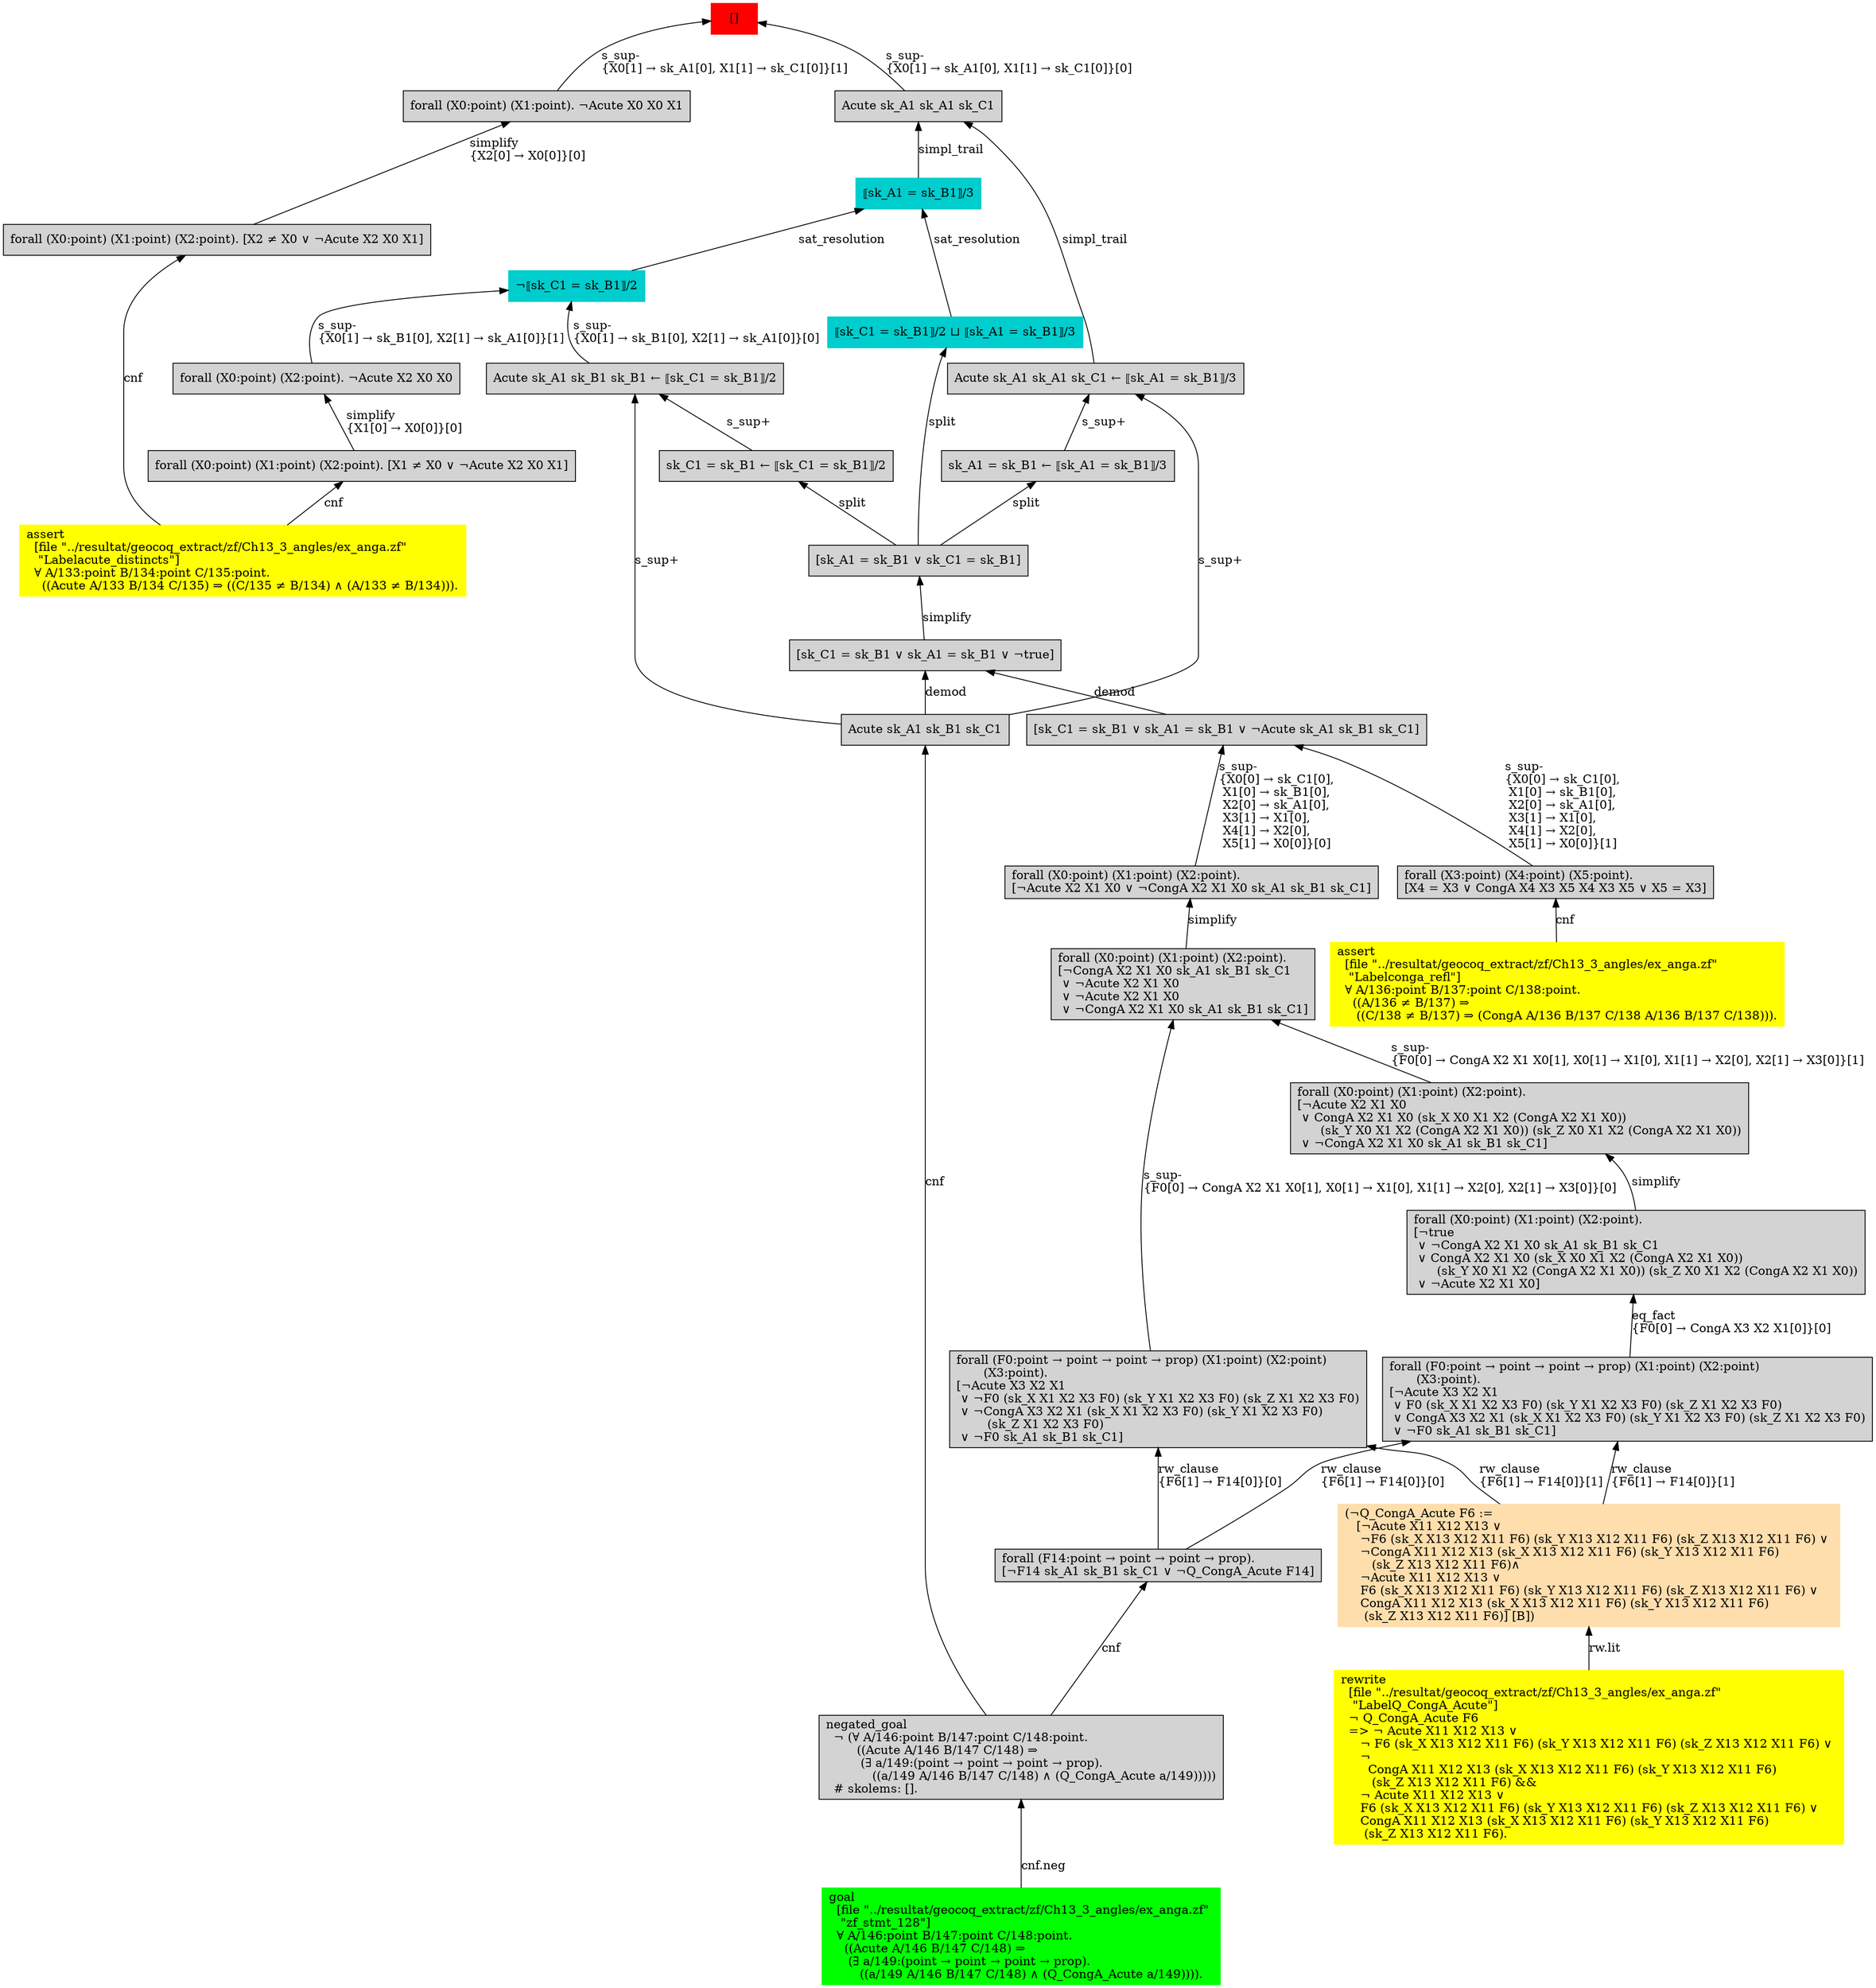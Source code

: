 digraph "unsat_graph" {
  vertex_0 [color=red, label="[]", shape=box, style=filled];
  vertex_0 -> vertex_1 [label="s_sup-\l\{X0[1] → sk_A1[0], X1[1] → sk_C1[0]\}[1]\l", dir="back"];
  vertex_1 [shape=box, label="forall (X0:point) (X1:point). ¬Acute X0 X0 X1\l", style=filled];
  vertex_1 -> vertex_2 [label="simplify\l\{X2[0] → X0[0]\}[0]\l", dir="back"];
  vertex_2 [shape=box, label="forall (X0:point) (X1:point) (X2:point). [X2 ≠ X0 ∨ ¬Acute X2 X0 X1]\l", style=filled];
  vertex_2 -> vertex_3 [label="cnf", dir="back"];
  vertex_3 [color=yellow, shape=box, label="assert\l  [file \"../resultat/geocoq_extract/zf/Ch13_3_angles/ex_anga.zf\" \l   \"Labelacute_distincts\"]\l  ∀ A/133:point B/134:point C/135:point.\l    ((Acute A/133 B/134 C/135) ⇒ ((C/135 ≠ B/134) ∧ (A/133 ≠ B/134))).\l", style=filled];
  vertex_0 -> vertex_4 [label="s_sup-\l\{X0[1] → sk_A1[0], X1[1] → sk_C1[0]\}[0]\l", dir="back"];
  vertex_4 [shape=box, label="Acute sk_A1 sk_A1 sk_C1\l", style=filled];
  vertex_4 -> vertex_5 [label="simpl_trail", dir="back"];
  vertex_5 [color=cyan3, shape=box, label="⟦sk_A1 = sk_B1⟧/3\l", style=filled];
  vertex_5 -> vertex_6 [label="sat_resolution", dir="back"];
  vertex_6 [color=cyan3, shape=box, label="¬⟦sk_C1 = sk_B1⟧/2\l", style=filled];
  vertex_6 -> vertex_7 [label="s_sup-\l\{X0[1] → sk_B1[0], X2[1] → sk_A1[0]\}[1]\l", dir="back"];
  vertex_7 [shape=box, label="forall (X0:point) (X2:point). ¬Acute X2 X0 X0\l", style=filled];
  vertex_7 -> vertex_8 [label="simplify\l\{X1[0] → X0[0]\}[0]\l", dir="back"];
  vertex_8 [shape=box, label="forall (X0:point) (X1:point) (X2:point). [X1 ≠ X0 ∨ ¬Acute X2 X0 X1]\l", style=filled];
  vertex_8 -> vertex_3 [label="cnf", dir="back"];
  vertex_6 -> vertex_9 [label="s_sup-\l\{X0[1] → sk_B1[0], X2[1] → sk_A1[0]\}[0]\l", dir="back"];
  vertex_9 [shape=box, label="Acute sk_A1 sk_B1 sk_B1 ← ⟦sk_C1 = sk_B1⟧/2\l", style=filled];
  vertex_9 -> vertex_10 [label="s_sup+\l", dir="back"];
  vertex_10 [shape=box, label="Acute sk_A1 sk_B1 sk_C1\l", style=filled];
  vertex_10 -> vertex_11 [label="cnf", dir="back"];
  vertex_11 [shape=box, label="negated_goal\l  ¬ (∀ A/146:point B/147:point C/148:point.\l        ((Acute A/146 B/147 C/148) ⇒\l         (∃ a/149:(point → point → point → prop).\l            ((a/149 A/146 B/147 C/148) ∧ (Q_CongA_Acute a/149)))))\l  # skolems: [].\l", style=filled];
  vertex_11 -> vertex_12 [label="cnf.neg", dir="back"];
  vertex_12 [color=green, shape=box, label="goal\l  [file \"../resultat/geocoq_extract/zf/Ch13_3_angles/ex_anga.zf\" \l   \"zf_stmt_128\"]\l  ∀ A/146:point B/147:point C/148:point.\l    ((Acute A/146 B/147 C/148) ⇒\l     (∃ a/149:(point → point → point → prop).\l        ((a/149 A/146 B/147 C/148) ∧ (Q_CongA_Acute a/149)))).\l", style=filled];
  vertex_9 -> vertex_13 [label="s_sup+\l", dir="back"];
  vertex_13 [shape=box, label="sk_C1 = sk_B1 ← ⟦sk_C1 = sk_B1⟧/2\l", style=filled];
  vertex_13 -> vertex_14 [label="split", dir="back"];
  vertex_14 [shape=box, label="[sk_A1 = sk_B1 ∨ sk_C1 = sk_B1]\l", style=filled];
  vertex_14 -> vertex_15 [label="simplify", dir="back"];
  vertex_15 [shape=box, label="[sk_C1 = sk_B1 ∨ sk_A1 = sk_B1 ∨ ¬true]\l", style=filled];
  vertex_15 -> vertex_10 [label="demod", dir="back"];
  vertex_15 -> vertex_16 [label="demod", dir="back"];
  vertex_16 [shape=box, label="[sk_C1 = sk_B1 ∨ sk_A1 = sk_B1 ∨ ¬Acute sk_A1 sk_B1 sk_C1]\l", style=filled];
  vertex_16 -> vertex_17 [label="s_sup-\l\{X0[0] → sk_C1[0], \l X1[0] → sk_B1[0], \l X2[0] → sk_A1[0], \l X3[1] → X1[0], \l X4[1] → X2[0], \l X5[1] → X0[0]\}[0]\l", dir="back"];
  vertex_17 [shape=box, label="forall (X0:point) (X1:point) (X2:point).\l[¬Acute X2 X1 X0 ∨ ¬CongA X2 X1 X0 sk_A1 sk_B1 sk_C1]\l", style=filled];
  vertex_17 -> vertex_18 [label="simplify", dir="back"];
  vertex_18 [shape=box, label="forall (X0:point) (X1:point) (X2:point).\l[¬CongA X2 X1 X0 sk_A1 sk_B1 sk_C1\l ∨ ¬Acute X2 X1 X0\l ∨ ¬Acute X2 X1 X0\l ∨ ¬CongA X2 X1 X0 sk_A1 sk_B1 sk_C1]\l", style=filled];
  vertex_18 -> vertex_19 [label="s_sup-\l\{F0[0] → CongA X2 X1 X0[1], X0[1] → X1[0], X1[1] → X2[0], X2[1] → X3[0]\}[0]\l", dir="back"];
  vertex_19 [shape=box, label="forall (F0:point → point → point → prop) (X1:point) (X2:point) \l       (X3:point).\l[¬Acute X3 X2 X1\l ∨ ¬F0 (sk_X X1 X2 X3 F0) (sk_Y X1 X2 X3 F0) (sk_Z X1 X2 X3 F0)\l ∨ ¬CongA X3 X2 X1 (sk_X X1 X2 X3 F0) (sk_Y X1 X2 X3 F0) \l        (sk_Z X1 X2 X3 F0)\l ∨ ¬F0 sk_A1 sk_B1 sk_C1]\l", style=filled];
  vertex_19 -> vertex_20 [label="rw_clause\l\{F6[1] → F14[0]\}[1]\l", dir="back"];
  vertex_20 [color=navajowhite, shape=box, label="(¬Q_CongA_Acute F6 :=\l   [¬Acute X11 X12 X13 ∨ \l    ¬F6 (sk_X X13 X12 X11 F6) (sk_Y X13 X12 X11 F6) (sk_Z X13 X12 X11 F6) ∨ \l    ¬CongA X11 X12 X13 (sk_X X13 X12 X11 F6) (sk_Y X13 X12 X11 F6) \l       (sk_Z X13 X12 X11 F6)∧\l    ¬Acute X11 X12 X13 ∨ \l    F6 (sk_X X13 X12 X11 F6) (sk_Y X13 X12 X11 F6) (sk_Z X13 X12 X11 F6) ∨ \l    CongA X11 X12 X13 (sk_X X13 X12 X11 F6) (sk_Y X13 X12 X11 F6) \l     (sk_Z X13 X12 X11 F6)] [B])\l", style=filled];
  vertex_20 -> vertex_21 [label="rw.lit", dir="back"];
  vertex_21 [color=yellow, shape=box, label="rewrite\l  [file \"../resultat/geocoq_extract/zf/Ch13_3_angles/ex_anga.zf\" \l   \"LabelQ_CongA_Acute\"]\l  ¬ Q_CongA_Acute F6\l  =\> ¬ Acute X11 X12 X13 ∨ \l     ¬ F6 (sk_X X13 X12 X11 F6) (sk_Y X13 X12 X11 F6) (sk_Z X13 X12 X11 F6) ∨ \l     ¬\l       CongA X11 X12 X13 (sk_X X13 X12 X11 F6) (sk_Y X13 X12 X11 F6) \l        (sk_Z X13 X12 X11 F6) && \l     ¬ Acute X11 X12 X13 ∨ \l     F6 (sk_X X13 X12 X11 F6) (sk_Y X13 X12 X11 F6) (sk_Z X13 X12 X11 F6) ∨ \l     CongA X11 X12 X13 (sk_X X13 X12 X11 F6) (sk_Y X13 X12 X11 F6) \l      (sk_Z X13 X12 X11 F6).\l", style=filled];
  vertex_19 -> vertex_22 [label="rw_clause\l\{F6[1] → F14[0]\}[0]\l", dir="back"];
  vertex_22 [shape=box, label="forall (F14:point → point → point → prop).\l[¬F14 sk_A1 sk_B1 sk_C1 ∨ ¬Q_CongA_Acute F14]\l", style=filled];
  vertex_22 -> vertex_11 [label="cnf", dir="back"];
  vertex_18 -> vertex_23 [label="s_sup-\l\{F0[0] → CongA X2 X1 X0[1], X0[1] → X1[0], X1[1] → X2[0], X2[1] → X3[0]\}[1]\l", dir="back"];
  vertex_23 [shape=box, label="forall (X0:point) (X1:point) (X2:point).\l[¬Acute X2 X1 X0\l ∨ CongA X2 X1 X0 (sk_X X0 X1 X2 (CongA X2 X1 X0)) \l      (sk_Y X0 X1 X2 (CongA X2 X1 X0)) (sk_Z X0 X1 X2 (CongA X2 X1 X0))\l ∨ ¬CongA X2 X1 X0 sk_A1 sk_B1 sk_C1]\l", style=filled];
  vertex_23 -> vertex_24 [label="simplify", dir="back"];
  vertex_24 [shape=box, label="forall (X0:point) (X1:point) (X2:point).\l[¬true\l ∨ ¬CongA X2 X1 X0 sk_A1 sk_B1 sk_C1\l ∨ CongA X2 X1 X0 (sk_X X0 X1 X2 (CongA X2 X1 X0)) \l      (sk_Y X0 X1 X2 (CongA X2 X1 X0)) (sk_Z X0 X1 X2 (CongA X2 X1 X0))\l ∨ ¬Acute X2 X1 X0]\l", style=filled];
  vertex_24 -> vertex_25 [label="eq_fact\l\{F0[0] → CongA X3 X2 X1[0]\}[0]\l", dir="back"];
  vertex_25 [shape=box, label="forall (F0:point → point → point → prop) (X1:point) (X2:point) \l       (X3:point).\l[¬Acute X3 X2 X1\l ∨ F0 (sk_X X1 X2 X3 F0) (sk_Y X1 X2 X3 F0) (sk_Z X1 X2 X3 F0)\l ∨ CongA X3 X2 X1 (sk_X X1 X2 X3 F0) (sk_Y X1 X2 X3 F0) (sk_Z X1 X2 X3 F0)\l ∨ ¬F0 sk_A1 sk_B1 sk_C1]\l", style=filled];
  vertex_25 -> vertex_20 [label="rw_clause\l\{F6[1] → F14[0]\}[1]\l", dir="back"];
  vertex_25 -> vertex_22 [label="rw_clause\l\{F6[1] → F14[0]\}[0]\l", dir="back"];
  vertex_16 -> vertex_26 [label="s_sup-\l\{X0[0] → sk_C1[0], \l X1[0] → sk_B1[0], \l X2[0] → sk_A1[0], \l X3[1] → X1[0], \l X4[1] → X2[0], \l X5[1] → X0[0]\}[1]\l", dir="back"];
  vertex_26 [shape=box, label="forall (X3:point) (X4:point) (X5:point).\l[X4 = X3 ∨ CongA X4 X3 X5 X4 X3 X5 ∨ X5 = X3]\l", style=filled];
  vertex_26 -> vertex_27 [label="cnf", dir="back"];
  vertex_27 [color=yellow, shape=box, label="assert\l  [file \"../resultat/geocoq_extract/zf/Ch13_3_angles/ex_anga.zf\" \l   \"Labelconga_refl\"]\l  ∀ A/136:point B/137:point C/138:point.\l    ((A/136 ≠ B/137) ⇒\l     ((C/138 ≠ B/137) ⇒ (CongA A/136 B/137 C/138 A/136 B/137 C/138))).\l", style=filled];
  vertex_5 -> vertex_28 [label="sat_resolution", dir="back"];
  vertex_28 [color=cyan3, shape=box, label="⟦sk_C1 = sk_B1⟧/2 ⊔ ⟦sk_A1 = sk_B1⟧/3\l", style=filled];
  vertex_28 -> vertex_14 [label="split", dir="back"];
  vertex_4 -> vertex_29 [label="simpl_trail", dir="back"];
  vertex_29 [shape=box, label="Acute sk_A1 sk_A1 sk_C1 ← ⟦sk_A1 = sk_B1⟧/3\l", style=filled];
  vertex_29 -> vertex_10 [label="s_sup+\l", dir="back"];
  vertex_29 -> vertex_30 [label="s_sup+\l", dir="back"];
  vertex_30 [shape=box, label="sk_A1 = sk_B1 ← ⟦sk_A1 = sk_B1⟧/3\l", style=filled];
  vertex_30 -> vertex_14 [label="split", dir="back"];
  }



